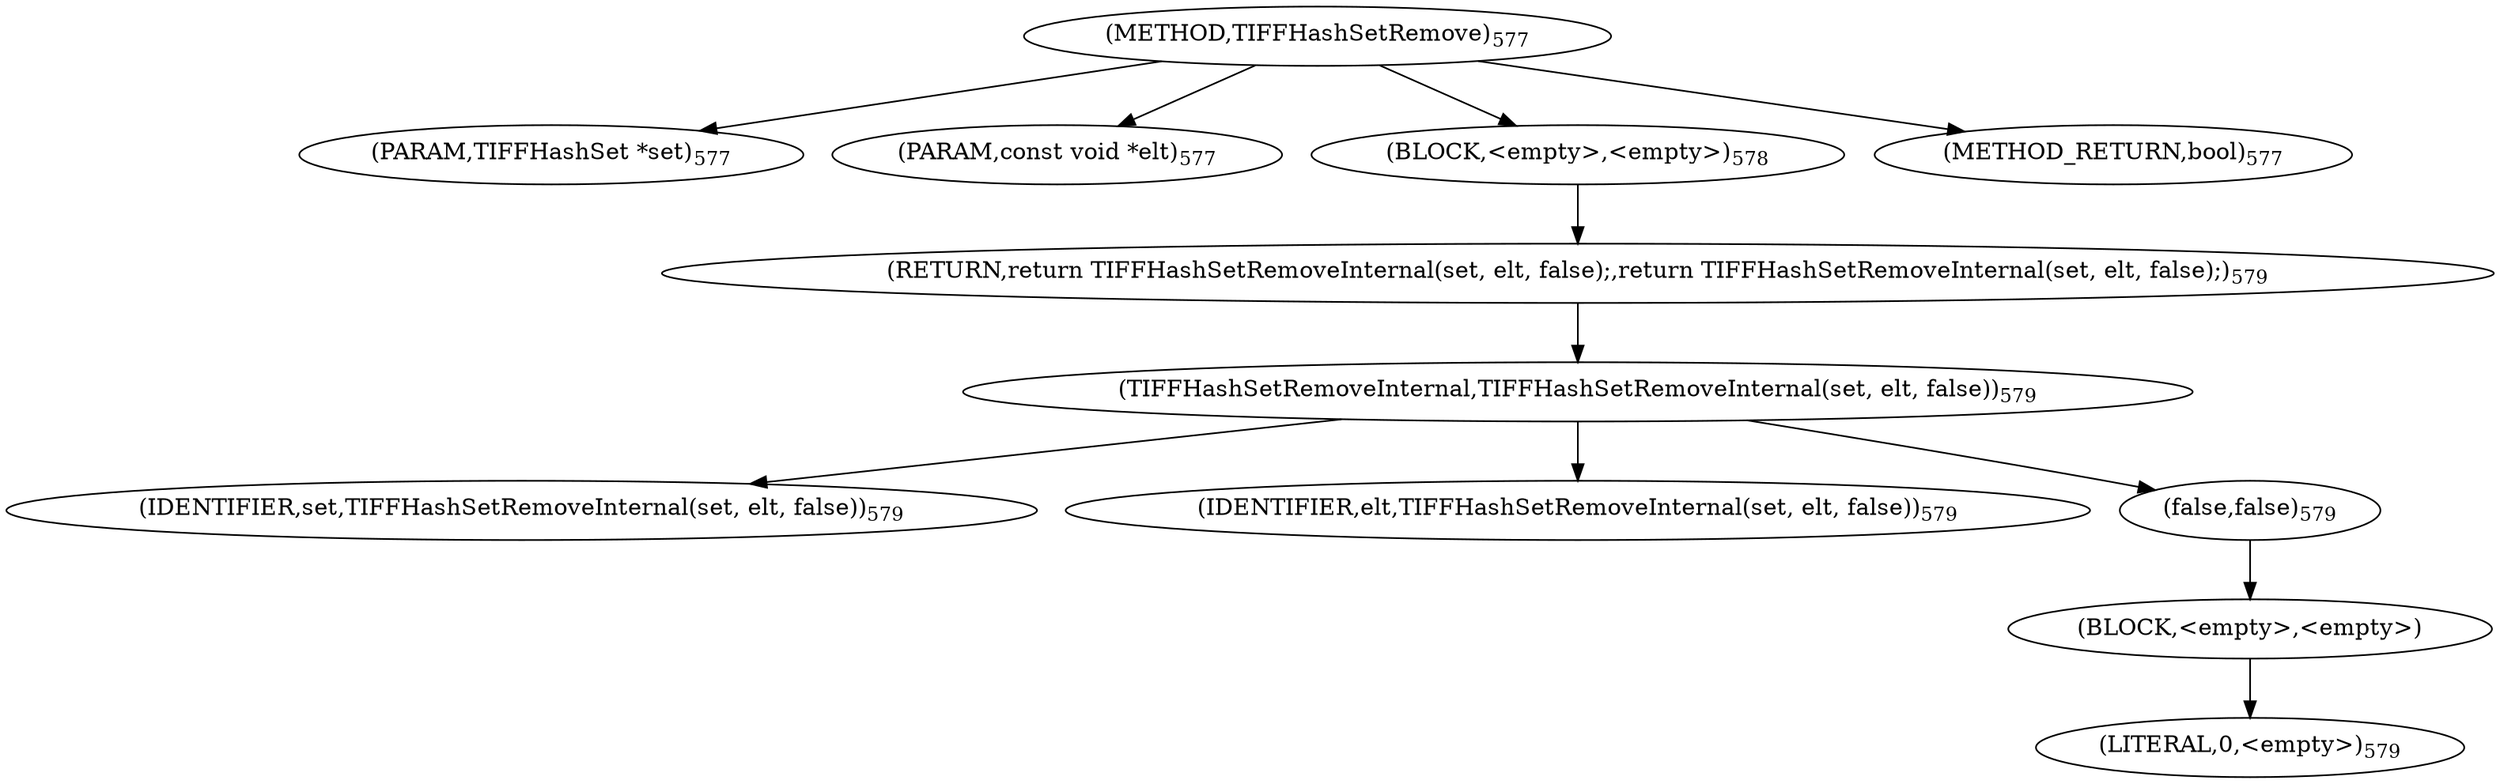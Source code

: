 digraph "TIFFHashSetRemove" {  
"5868" [label = <(METHOD,TIFFHashSetRemove)<SUB>577</SUB>> ]
"5869" [label = <(PARAM,TIFFHashSet *set)<SUB>577</SUB>> ]
"5870" [label = <(PARAM,const void *elt)<SUB>577</SUB>> ]
"5871" [label = <(BLOCK,&lt;empty&gt;,&lt;empty&gt;)<SUB>578</SUB>> ]
"5872" [label = <(RETURN,return TIFFHashSetRemoveInternal(set, elt, false);,return TIFFHashSetRemoveInternal(set, elt, false);)<SUB>579</SUB>> ]
"5873" [label = <(TIFFHashSetRemoveInternal,TIFFHashSetRemoveInternal(set, elt, false))<SUB>579</SUB>> ]
"5874" [label = <(IDENTIFIER,set,TIFFHashSetRemoveInternal(set, elt, false))<SUB>579</SUB>> ]
"5875" [label = <(IDENTIFIER,elt,TIFFHashSetRemoveInternal(set, elt, false))<SUB>579</SUB>> ]
"5876" [label = <(false,false)<SUB>579</SUB>> ]
"5877" [label = <(BLOCK,&lt;empty&gt;,&lt;empty&gt;)> ]
"5878" [label = <(LITERAL,0,&lt;empty&gt;)<SUB>579</SUB>> ]
"5879" [label = <(METHOD_RETURN,bool)<SUB>577</SUB>> ]
  "5868" -> "5869" 
  "5868" -> "5870" 
  "5868" -> "5871" 
  "5868" -> "5879" 
  "5871" -> "5872" 
  "5872" -> "5873" 
  "5873" -> "5874" 
  "5873" -> "5875" 
  "5873" -> "5876" 
  "5876" -> "5877" 
  "5877" -> "5878" 
}
